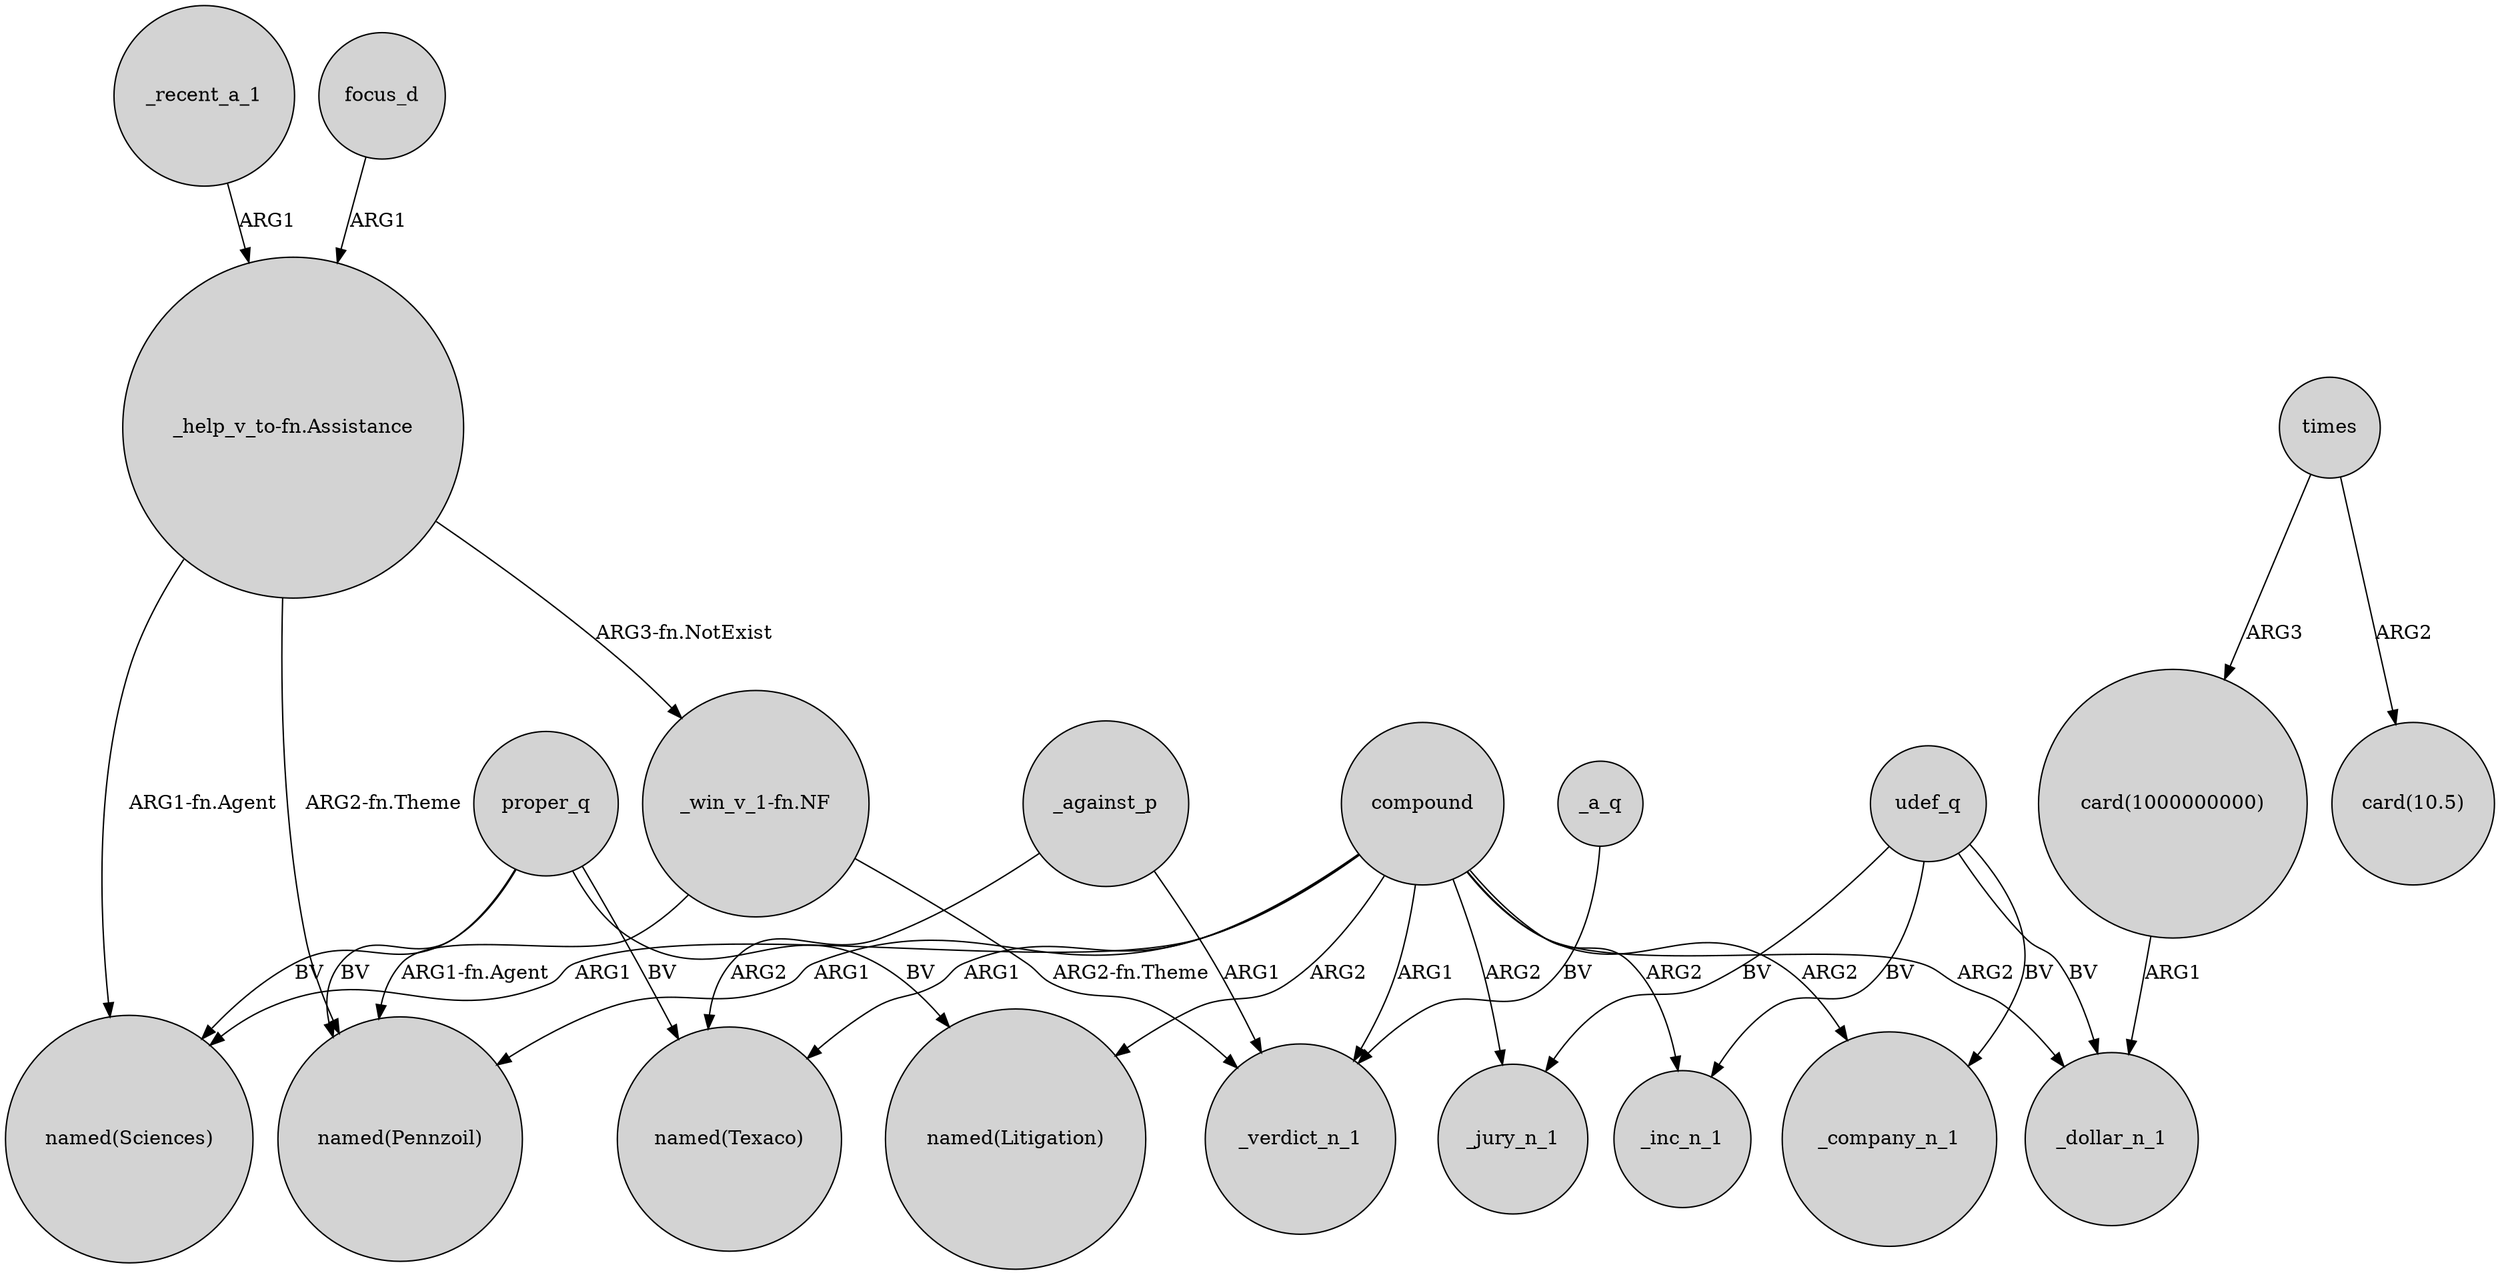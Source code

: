 digraph {
	node [shape=circle style=filled]
	_recent_a_1 -> "_help_v_to-fn.Assistance" [label=ARG1]
	"_help_v_to-fn.Assistance" -> "named(Pennzoil)" [label="ARG2-fn.Theme"]
	"_help_v_to-fn.Assistance" -> "_win_v_1-fn.NF" [label="ARG3-fn.NotExist"]
	udef_q -> _inc_n_1 [label=BV]
	compound -> "named(Pennzoil)" [label=ARG1]
	"_win_v_1-fn.NF" -> _verdict_n_1 [label="ARG2-fn.Theme"]
	"_help_v_to-fn.Assistance" -> "named(Sciences)" [label="ARG1-fn.Agent"]
	compound -> _company_n_1 [label=ARG2]
	proper_q -> "named(Sciences)" [label=BV]
	times -> "card(10.5)" [label=ARG2]
	compound -> "named(Sciences)" [label=ARG1]
	times -> "card(1000000000)" [label=ARG3]
	compound -> _verdict_n_1 [label=ARG1]
	compound -> _jury_n_1 [label=ARG2]
	proper_q -> "named(Texaco)" [label=BV]
	compound -> "named(Litigation)" [label=ARG2]
	compound -> "named(Texaco)" [label=ARG1]
	_against_p -> "named(Texaco)" [label=ARG2]
	proper_q -> "named(Pennzoil)" [label=BV]
	_against_p -> _verdict_n_1 [label=ARG1]
	proper_q -> "named(Litigation)" [label=BV]
	"_win_v_1-fn.NF" -> "named(Pennzoil)" [label="ARG1-fn.Agent"]
	focus_d -> "_help_v_to-fn.Assistance" [label=ARG1]
	udef_q -> _jury_n_1 [label=BV]
	"card(1000000000)" -> _dollar_n_1 [label=ARG1]
	compound -> _dollar_n_1 [label=ARG2]
	compound -> _inc_n_1 [label=ARG2]
	udef_q -> _company_n_1 [label=BV]
	udef_q -> _dollar_n_1 [label=BV]
	_a_q -> _verdict_n_1 [label=BV]
}
